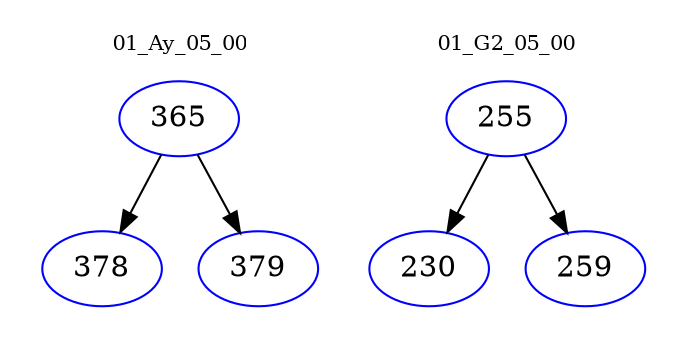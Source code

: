 digraph{
subgraph cluster_0 {
color = white
label = "01_Ay_05_00";
fontsize=10;
T0_365 [label="365", color="blue"]
T0_365 -> T0_378 [color="black"]
T0_378 [label="378", color="blue"]
T0_365 -> T0_379 [color="black"]
T0_379 [label="379", color="blue"]
}
subgraph cluster_1 {
color = white
label = "01_G2_05_00";
fontsize=10;
T1_255 [label="255", color="blue"]
T1_255 -> T1_230 [color="black"]
T1_230 [label="230", color="blue"]
T1_255 -> T1_259 [color="black"]
T1_259 [label="259", color="blue"]
}
}
